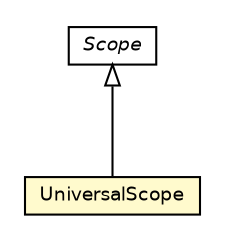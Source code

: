 #!/usr/local/bin/dot
#
# Class diagram 
# Generated by UMLGraph version 5.2 (http://www.umlgraph.org/)
#

digraph G {
	edge [fontname="Helvetica",fontsize=10,labelfontname="Helvetica",labelfontsize=10];
	node [fontname="Helvetica",fontsize=10,shape=plaintext];
	nodesep=0.25;
	ranksep=0.5;
	// chameleon.core.scope.UniversalScope
	c21150 [label=<<table title="chameleon.core.scope.UniversalScope" border="0" cellborder="1" cellspacing="0" cellpadding="2" port="p" bgcolor="lemonChiffon" href="./UniversalScope.html">
		<tr><td><table border="0" cellspacing="0" cellpadding="1">
<tr><td align="center" balign="center"> UniversalScope </td></tr>
		</table></td></tr>
		</table>>, fontname="Helvetica", fontcolor="black", fontsize=9.0];
	// chameleon.core.scope.Scope
	c21153 [label=<<table title="chameleon.core.scope.Scope" border="0" cellborder="1" cellspacing="0" cellpadding="2" port="p" href="./Scope.html">
		<tr><td><table border="0" cellspacing="0" cellpadding="1">
<tr><td align="center" balign="center"><font face="Helvetica-Oblique"> Scope </font></td></tr>
		</table></td></tr>
		</table>>, fontname="Helvetica", fontcolor="black", fontsize=9.0];
	//chameleon.core.scope.UniversalScope extends chameleon.core.scope.Scope
	c21153:p -> c21150:p [dir=back,arrowtail=empty];
}


